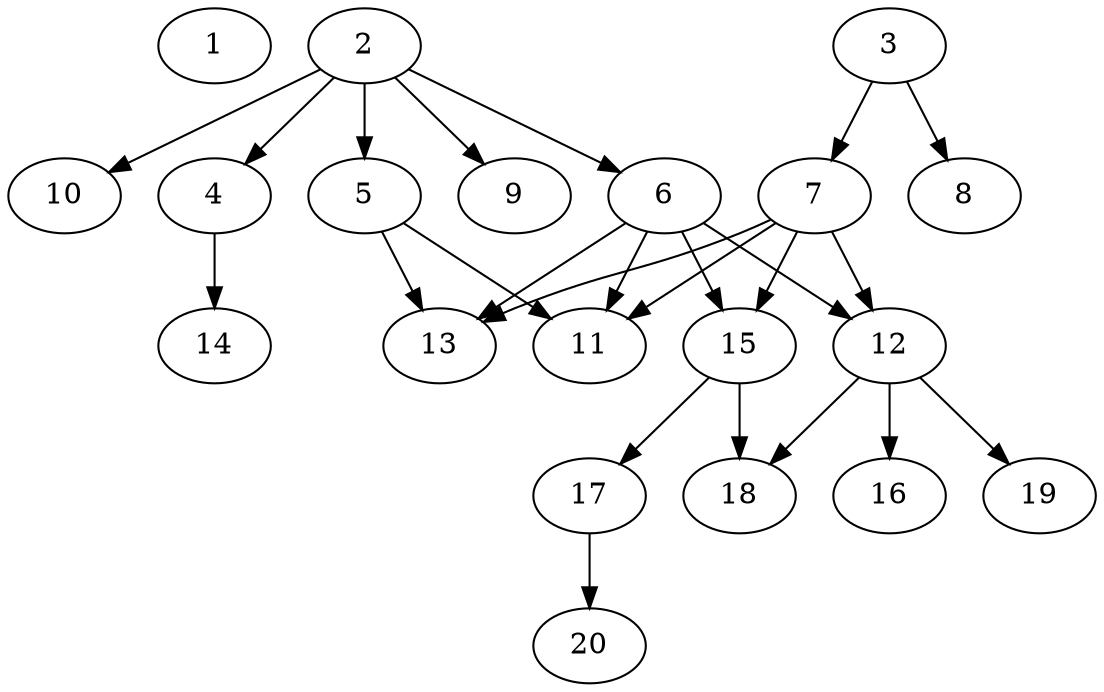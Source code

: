 // DAG automatically generated by daggen at Sat Jul 27 15:38:13 2019
// ./daggen --dot -n 20 --ccr 0.3 --fat 0.6 --regular 0.5 --density 0.4 --mindata 5242880 --maxdata 52428800 
digraph G {
  1 [size="62999893", alpha="0.08", expect_size="18899968"] 
  2 [size="144011947", alpha="0.12", expect_size="43203584"] 
  2 -> 4 [size ="43203584"]
  2 -> 5 [size ="43203584"]
  2 -> 6 [size ="43203584"]
  2 -> 9 [size ="43203584"]
  2 -> 10 [size ="43203584"]
  3 [size="107543893", alpha="0.14", expect_size="32263168"] 
  3 -> 7 [size ="32263168"]
  3 -> 8 [size ="32263168"]
  4 [size="165853867", alpha="0.07", expect_size="49756160"] 
  4 -> 14 [size ="49756160"]
  5 [size="86773760", alpha="0.19", expect_size="26032128"] 
  5 -> 11 [size ="26032128"]
  5 -> 13 [size ="26032128"]
  6 [size="103714133", alpha="0.09", expect_size="31114240"] 
  6 -> 11 [size ="31114240"]
  6 -> 12 [size ="31114240"]
  6 -> 13 [size ="31114240"]
  6 -> 15 [size ="31114240"]
  7 [size="103936000", alpha="0.10", expect_size="31180800"] 
  7 -> 11 [size ="31180800"]
  7 -> 12 [size ="31180800"]
  7 -> 13 [size ="31180800"]
  7 -> 15 [size ="31180800"]
  8 [size="30344533", alpha="0.17", expect_size="9103360"] 
  9 [size="52677973", alpha="0.18", expect_size="15803392"] 
  10 [size="24606720", alpha="0.02", expect_size="7382016"] 
  11 [size="59037013", alpha="0.11", expect_size="17711104"] 
  12 [size="125648213", alpha="0.04", expect_size="37694464"] 
  12 -> 16 [size ="37694464"]
  12 -> 18 [size ="37694464"]
  12 -> 19 [size ="37694464"]
  13 [size="60880213", alpha="0.05", expect_size="18264064"] 
  14 [size="173861547", alpha="0.18", expect_size="52158464"] 
  15 [size="72407040", alpha="0.18", expect_size="21722112"] 
  15 -> 17 [size ="21722112"]
  15 -> 18 [size ="21722112"]
  16 [size="66457600", alpha="0.16", expect_size="19937280"] 
  17 [size="133802667", alpha="0.09", expect_size="40140800"] 
  17 -> 20 [size ="40140800"]
  18 [size="55060480", alpha="0.19", expect_size="16518144"] 
  19 [size="28627627", alpha="0.06", expect_size="8588288"] 
  20 [size="169291093", alpha="0.00", expect_size="50787328"] 
}
